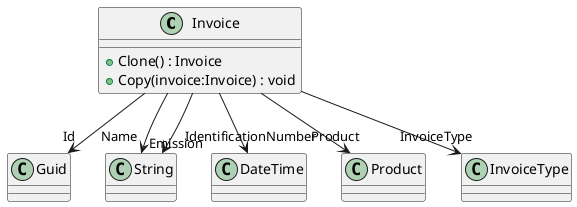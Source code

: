 @startuml
class Invoice {
    + Clone() : Invoice
    + Copy(invoice:Invoice) : void
}
Invoice --> "Id" Guid
Invoice --> "Name" String
Invoice --> "IdentificationNumber" String
Invoice --> "Emission" DateTime
Invoice --> "Product" Product
Invoice --> "InvoiceType" InvoiceType
@enduml
